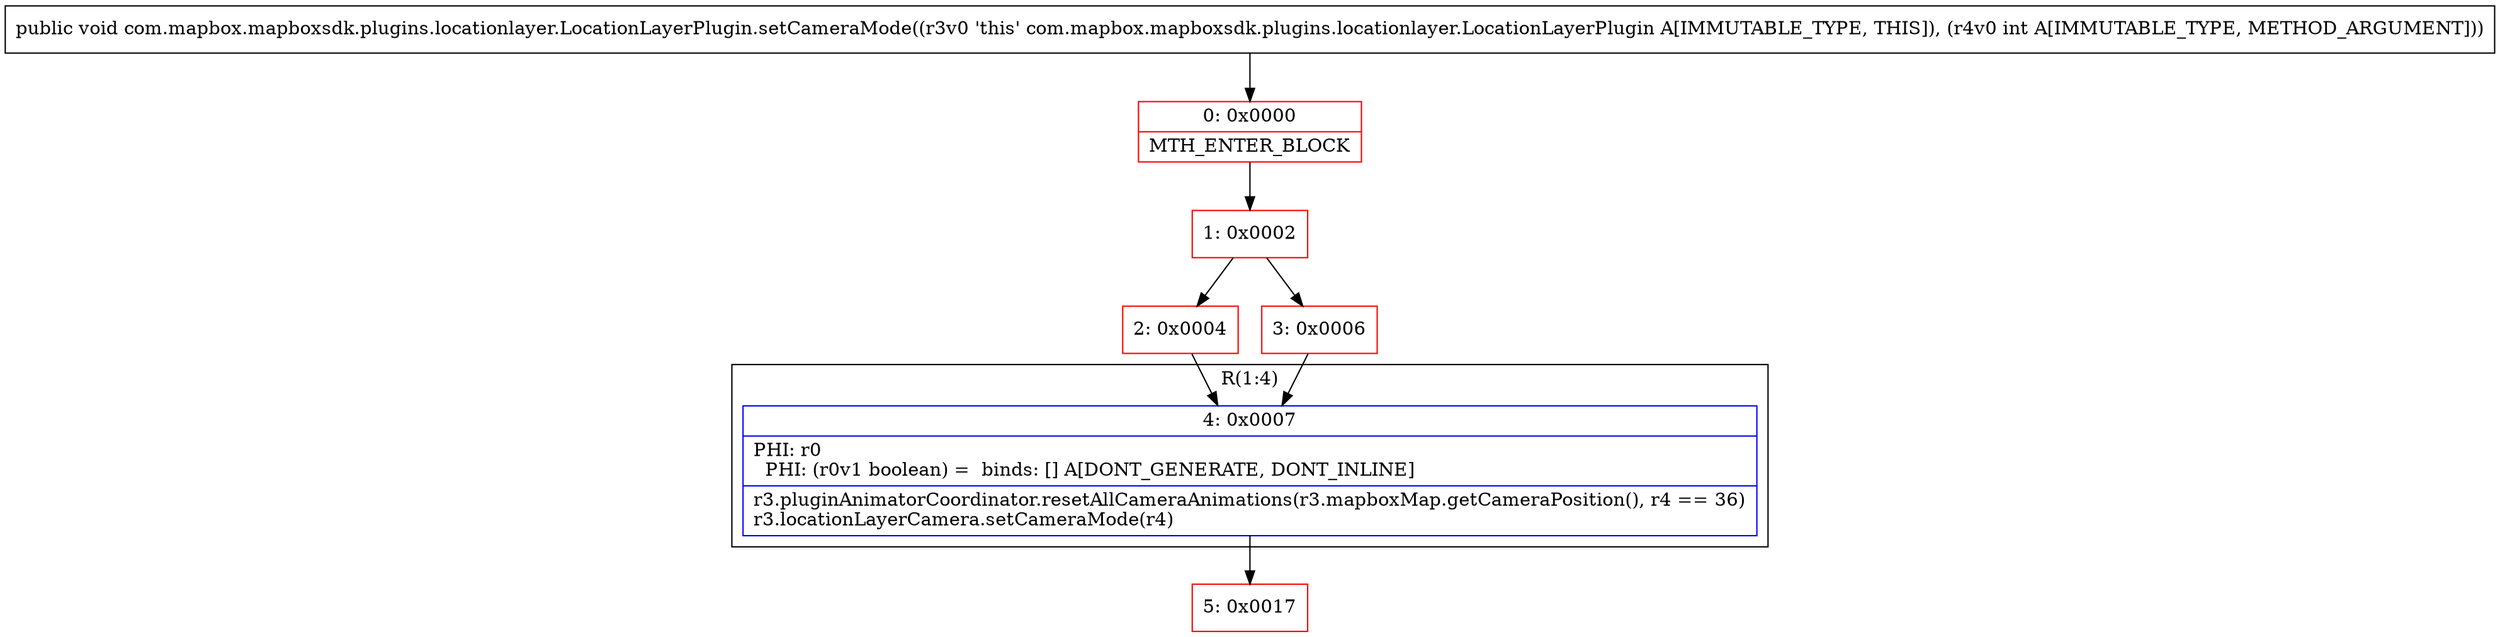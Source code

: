 digraph "CFG forcom.mapbox.mapboxsdk.plugins.locationlayer.LocationLayerPlugin.setCameraMode(I)V" {
subgraph cluster_Region_1799136728 {
label = "R(1:4)";
node [shape=record,color=blue];
Node_4 [shape=record,label="{4\:\ 0x0007|PHI: r0 \l  PHI: (r0v1 boolean) =  binds: [] A[DONT_GENERATE, DONT_INLINE]\l|r3.pluginAnimatorCoordinator.resetAllCameraAnimations(r3.mapboxMap.getCameraPosition(), r4 == 36)\lr3.locationLayerCamera.setCameraMode(r4)\l}"];
}
Node_0 [shape=record,color=red,label="{0\:\ 0x0000|MTH_ENTER_BLOCK\l}"];
Node_1 [shape=record,color=red,label="{1\:\ 0x0002}"];
Node_2 [shape=record,color=red,label="{2\:\ 0x0004}"];
Node_3 [shape=record,color=red,label="{3\:\ 0x0006}"];
Node_5 [shape=record,color=red,label="{5\:\ 0x0017}"];
MethodNode[shape=record,label="{public void com.mapbox.mapboxsdk.plugins.locationlayer.LocationLayerPlugin.setCameraMode((r3v0 'this' com.mapbox.mapboxsdk.plugins.locationlayer.LocationLayerPlugin A[IMMUTABLE_TYPE, THIS]), (r4v0 int A[IMMUTABLE_TYPE, METHOD_ARGUMENT])) }"];
MethodNode -> Node_0;
Node_4 -> Node_5;
Node_0 -> Node_1;
Node_1 -> Node_2;
Node_1 -> Node_3;
Node_2 -> Node_4;
Node_3 -> Node_4;
}

